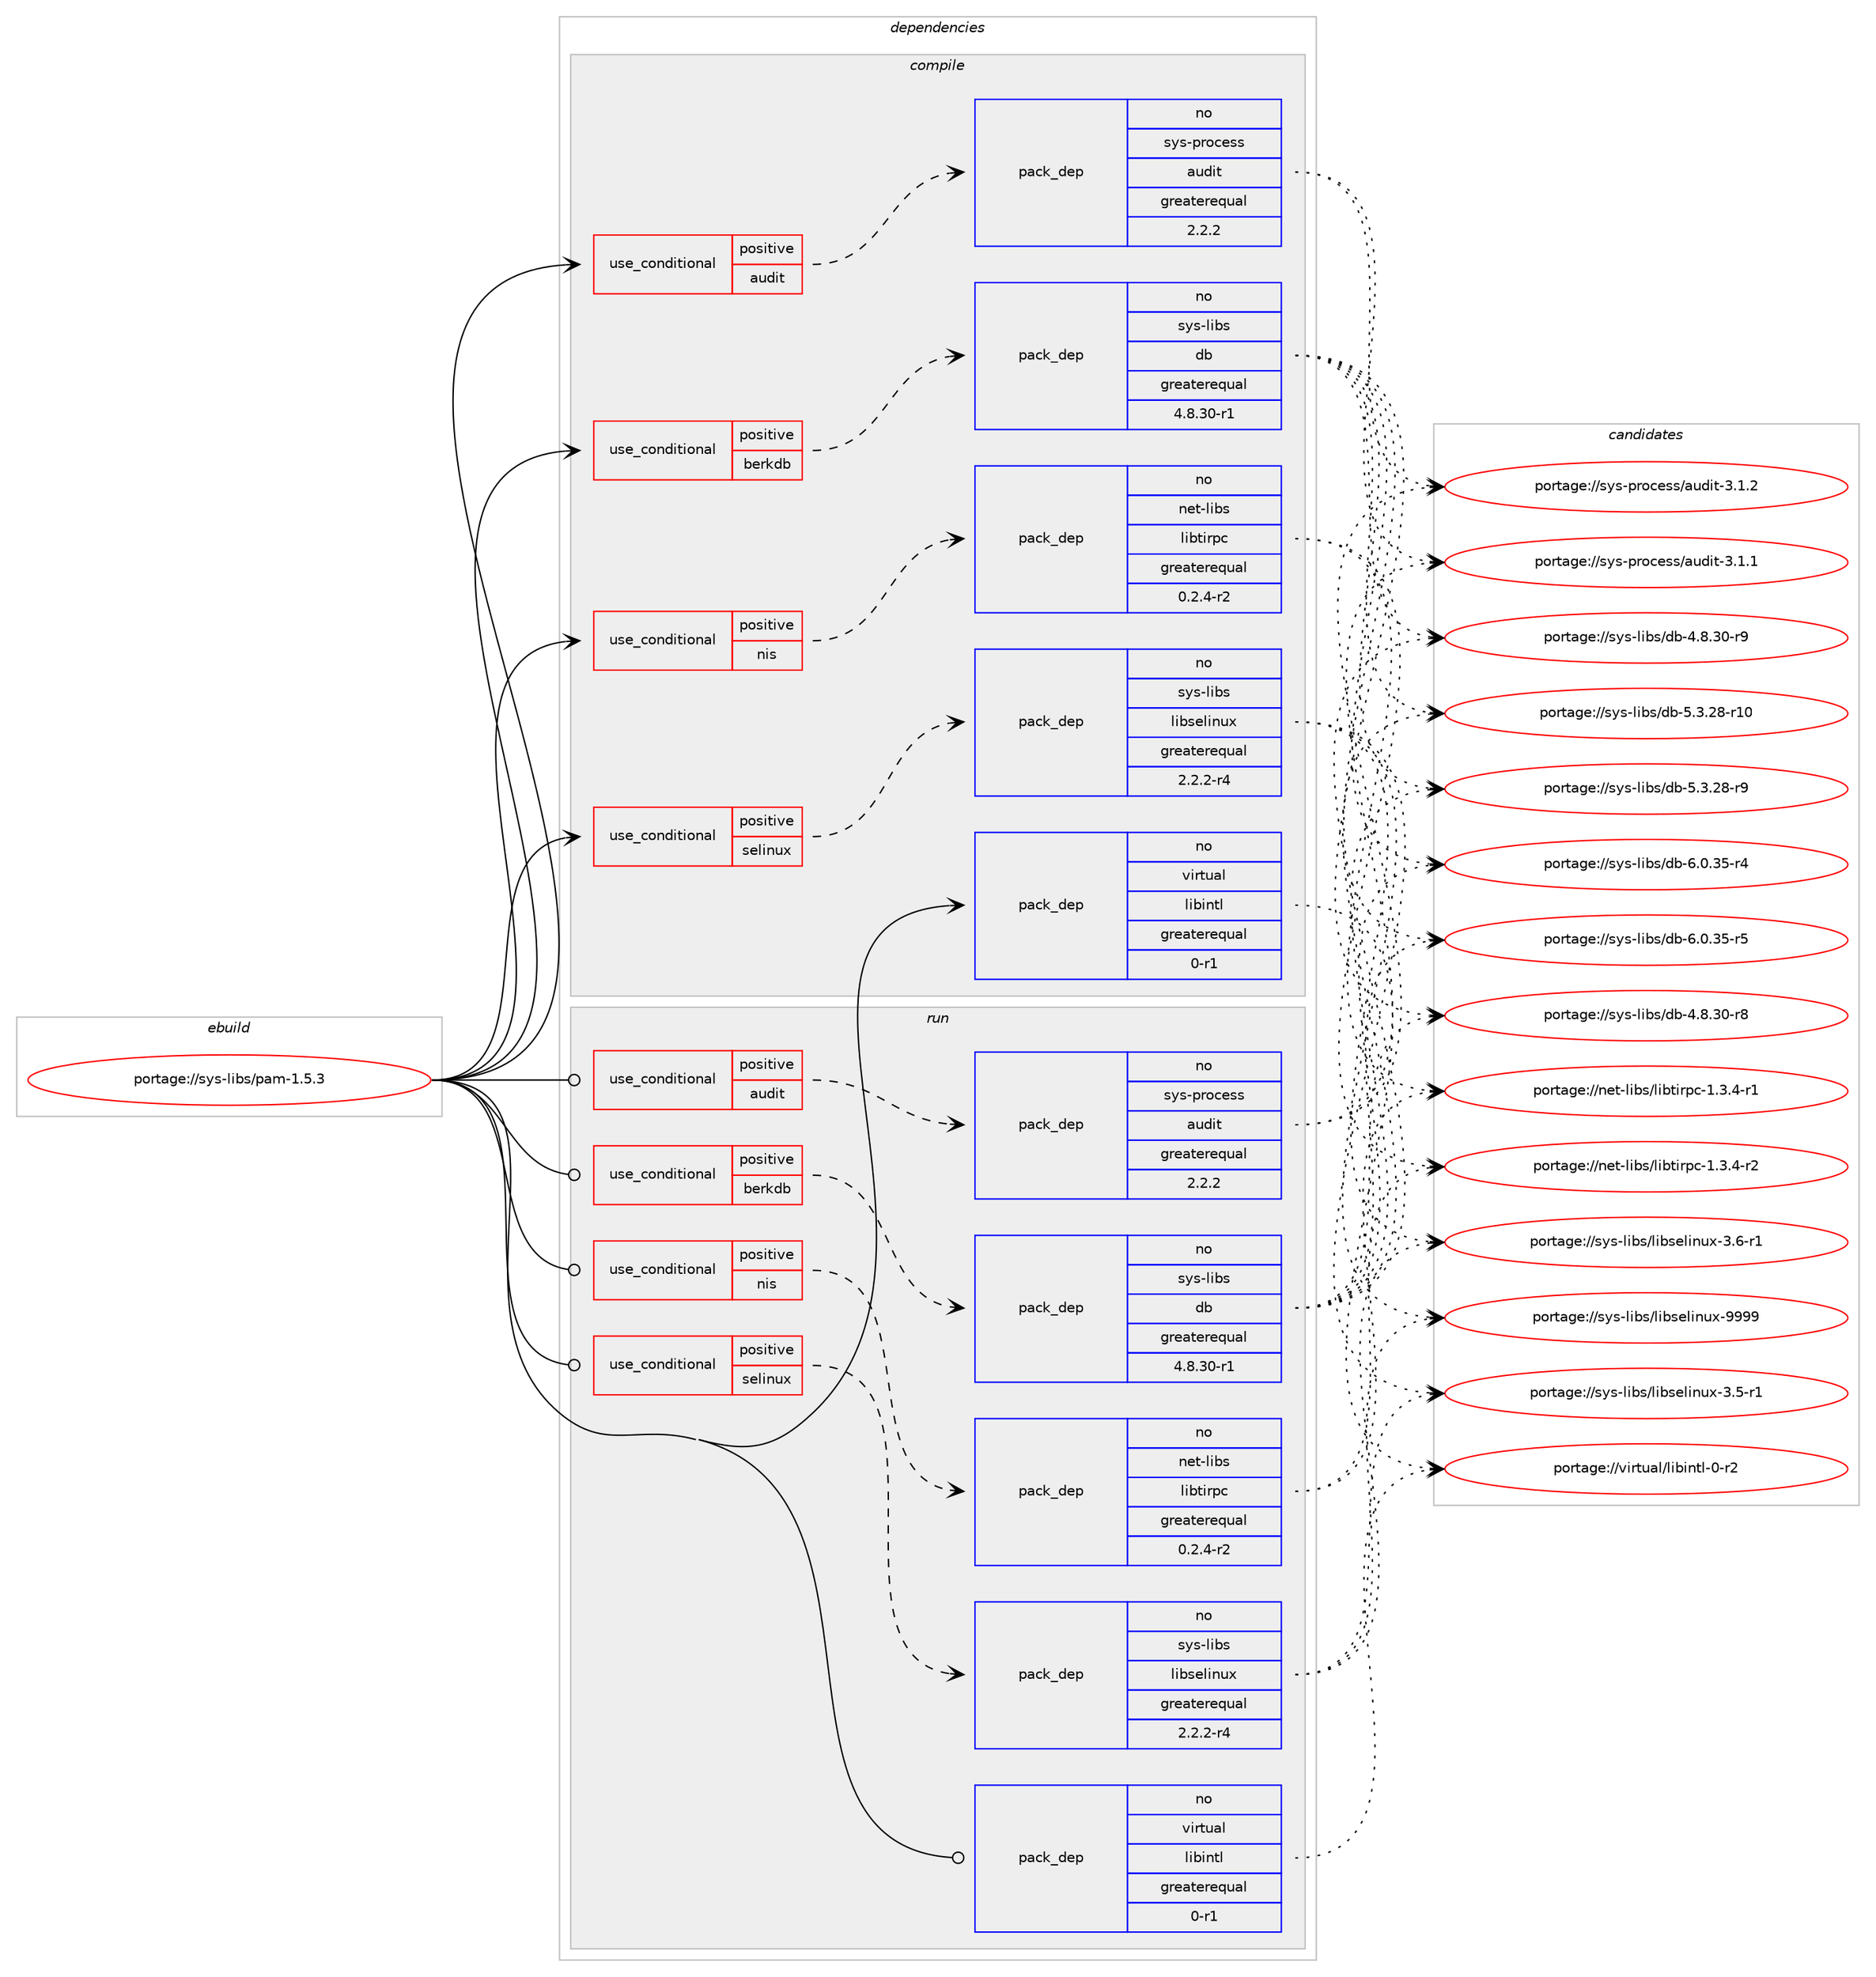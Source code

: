 digraph prolog {

# *************
# Graph options
# *************

newrank=true;
concentrate=true;
compound=true;
graph [rankdir=LR,fontname=Helvetica,fontsize=10,ranksep=1.5];#, ranksep=2.5, nodesep=0.2];
edge  [arrowhead=vee];
node  [fontname=Helvetica,fontsize=10];

# **********
# The ebuild
# **********

subgraph cluster_leftcol {
color=gray;
rank=same;
label=<<i>ebuild</i>>;
id [label="portage://sys-libs/pam-1.5.3", color=red, width=4, href="../sys-libs/pam-1.5.3.svg"];
}

# ****************
# The dependencies
# ****************

subgraph cluster_midcol {
color=gray;
label=<<i>dependencies</i>>;
subgraph cluster_compile {
fillcolor="#eeeeee";
style=filled;
label=<<i>compile</i>>;
subgraph cond6227 {
dependency8641 [label=<<TABLE BORDER="0" CELLBORDER="1" CELLSPACING="0" CELLPADDING="4"><TR><TD ROWSPAN="3" CELLPADDING="10">use_conditional</TD></TR><TR><TD>positive</TD></TR><TR><TD>audit</TD></TR></TABLE>>, shape=none, color=red];
subgraph pack2329 {
dependency8642 [label=<<TABLE BORDER="0" CELLBORDER="1" CELLSPACING="0" CELLPADDING="4" WIDTH="220"><TR><TD ROWSPAN="6" CELLPADDING="30">pack_dep</TD></TR><TR><TD WIDTH="110">no</TD></TR><TR><TD>sys-process</TD></TR><TR><TD>audit</TD></TR><TR><TD>greaterequal</TD></TR><TR><TD>2.2.2</TD></TR></TABLE>>, shape=none, color=blue];
}
dependency8641:e -> dependency8642:w [weight=20,style="dashed",arrowhead="vee"];
}
id:e -> dependency8641:w [weight=20,style="solid",arrowhead="vee"];
subgraph cond6228 {
dependency8643 [label=<<TABLE BORDER="0" CELLBORDER="1" CELLSPACING="0" CELLPADDING="4"><TR><TD ROWSPAN="3" CELLPADDING="10">use_conditional</TD></TR><TR><TD>positive</TD></TR><TR><TD>berkdb</TD></TR></TABLE>>, shape=none, color=red];
subgraph pack2330 {
dependency8644 [label=<<TABLE BORDER="0" CELLBORDER="1" CELLSPACING="0" CELLPADDING="4" WIDTH="220"><TR><TD ROWSPAN="6" CELLPADDING="30">pack_dep</TD></TR><TR><TD WIDTH="110">no</TD></TR><TR><TD>sys-libs</TD></TR><TR><TD>db</TD></TR><TR><TD>greaterequal</TD></TR><TR><TD>4.8.30-r1</TD></TR></TABLE>>, shape=none, color=blue];
}
dependency8643:e -> dependency8644:w [weight=20,style="dashed",arrowhead="vee"];
}
id:e -> dependency8643:w [weight=20,style="solid",arrowhead="vee"];
subgraph cond6229 {
dependency8645 [label=<<TABLE BORDER="0" CELLBORDER="1" CELLSPACING="0" CELLPADDING="4"><TR><TD ROWSPAN="3" CELLPADDING="10">use_conditional</TD></TR><TR><TD>positive</TD></TR><TR><TD>nis</TD></TR></TABLE>>, shape=none, color=red];
# *** BEGIN UNKNOWN DEPENDENCY TYPE (TODO) ***
# dependency8645 -> package_dependency(portage://sys-libs/pam-1.5.3,install,no,net-libs,libnsl,none,[,,],any_same_slot,[use(optenable(abi_x86_32),negative),use(optenable(abi_x86_64),negative),use(optenable(abi_x86_x32),negative),use(optenable(abi_mips_n32),negative),use(optenable(abi_mips_n64),negative),use(optenable(abi_mips_o32),negative),use(optenable(abi_s390_32),negative),use(optenable(abi_s390_64),negative)])
# *** END UNKNOWN DEPENDENCY TYPE (TODO) ***

subgraph pack2331 {
dependency8646 [label=<<TABLE BORDER="0" CELLBORDER="1" CELLSPACING="0" CELLPADDING="4" WIDTH="220"><TR><TD ROWSPAN="6" CELLPADDING="30">pack_dep</TD></TR><TR><TD WIDTH="110">no</TD></TR><TR><TD>net-libs</TD></TR><TR><TD>libtirpc</TD></TR><TR><TD>greaterequal</TD></TR><TR><TD>0.2.4-r2</TD></TR></TABLE>>, shape=none, color=blue];
}
dependency8645:e -> dependency8646:w [weight=20,style="dashed",arrowhead="vee"];
}
id:e -> dependency8645:w [weight=20,style="solid",arrowhead="vee"];
subgraph cond6230 {
dependency8647 [label=<<TABLE BORDER="0" CELLBORDER="1" CELLSPACING="0" CELLPADDING="4"><TR><TD ROWSPAN="3" CELLPADDING="10">use_conditional</TD></TR><TR><TD>positive</TD></TR><TR><TD>selinux</TD></TR></TABLE>>, shape=none, color=red];
subgraph pack2332 {
dependency8648 [label=<<TABLE BORDER="0" CELLBORDER="1" CELLSPACING="0" CELLPADDING="4" WIDTH="220"><TR><TD ROWSPAN="6" CELLPADDING="30">pack_dep</TD></TR><TR><TD WIDTH="110">no</TD></TR><TR><TD>sys-libs</TD></TR><TR><TD>libselinux</TD></TR><TR><TD>greaterequal</TD></TR><TR><TD>2.2.2-r4</TD></TR></TABLE>>, shape=none, color=blue];
}
dependency8647:e -> dependency8648:w [weight=20,style="dashed",arrowhead="vee"];
}
id:e -> dependency8647:w [weight=20,style="solid",arrowhead="vee"];
# *** BEGIN UNKNOWN DEPENDENCY TYPE (TODO) ***
# id -> package_dependency(portage://sys-libs/pam-1.5.3,install,no,virtual,libcrypt,none,[,,],any_same_slot,[use(optenable(abi_x86_32),negative),use(optenable(abi_x86_64),negative),use(optenable(abi_x86_x32),negative),use(optenable(abi_mips_n32),negative),use(optenable(abi_mips_n64),negative),use(optenable(abi_mips_o32),negative),use(optenable(abi_s390_32),negative),use(optenable(abi_s390_64),negative)])
# *** END UNKNOWN DEPENDENCY TYPE (TODO) ***

subgraph pack2333 {
dependency8649 [label=<<TABLE BORDER="0" CELLBORDER="1" CELLSPACING="0" CELLPADDING="4" WIDTH="220"><TR><TD ROWSPAN="6" CELLPADDING="30">pack_dep</TD></TR><TR><TD WIDTH="110">no</TD></TR><TR><TD>virtual</TD></TR><TR><TD>libintl</TD></TR><TR><TD>greaterequal</TD></TR><TR><TD>0-r1</TD></TR></TABLE>>, shape=none, color=blue];
}
id:e -> dependency8649:w [weight=20,style="solid",arrowhead="vee"];
}
subgraph cluster_compileandrun {
fillcolor="#eeeeee";
style=filled;
label=<<i>compile and run</i>>;
}
subgraph cluster_run {
fillcolor="#eeeeee";
style=filled;
label=<<i>run</i>>;
subgraph cond6231 {
dependency8650 [label=<<TABLE BORDER="0" CELLBORDER="1" CELLSPACING="0" CELLPADDING="4"><TR><TD ROWSPAN="3" CELLPADDING="10">use_conditional</TD></TR><TR><TD>positive</TD></TR><TR><TD>audit</TD></TR></TABLE>>, shape=none, color=red];
subgraph pack2334 {
dependency8651 [label=<<TABLE BORDER="0" CELLBORDER="1" CELLSPACING="0" CELLPADDING="4" WIDTH="220"><TR><TD ROWSPAN="6" CELLPADDING="30">pack_dep</TD></TR><TR><TD WIDTH="110">no</TD></TR><TR><TD>sys-process</TD></TR><TR><TD>audit</TD></TR><TR><TD>greaterequal</TD></TR><TR><TD>2.2.2</TD></TR></TABLE>>, shape=none, color=blue];
}
dependency8650:e -> dependency8651:w [weight=20,style="dashed",arrowhead="vee"];
}
id:e -> dependency8650:w [weight=20,style="solid",arrowhead="odot"];
subgraph cond6232 {
dependency8652 [label=<<TABLE BORDER="0" CELLBORDER="1" CELLSPACING="0" CELLPADDING="4"><TR><TD ROWSPAN="3" CELLPADDING="10">use_conditional</TD></TR><TR><TD>positive</TD></TR><TR><TD>berkdb</TD></TR></TABLE>>, shape=none, color=red];
subgraph pack2335 {
dependency8653 [label=<<TABLE BORDER="0" CELLBORDER="1" CELLSPACING="0" CELLPADDING="4" WIDTH="220"><TR><TD ROWSPAN="6" CELLPADDING="30">pack_dep</TD></TR><TR><TD WIDTH="110">no</TD></TR><TR><TD>sys-libs</TD></TR><TR><TD>db</TD></TR><TR><TD>greaterequal</TD></TR><TR><TD>4.8.30-r1</TD></TR></TABLE>>, shape=none, color=blue];
}
dependency8652:e -> dependency8653:w [weight=20,style="dashed",arrowhead="vee"];
}
id:e -> dependency8652:w [weight=20,style="solid",arrowhead="odot"];
subgraph cond6233 {
dependency8654 [label=<<TABLE BORDER="0" CELLBORDER="1" CELLSPACING="0" CELLPADDING="4"><TR><TD ROWSPAN="3" CELLPADDING="10">use_conditional</TD></TR><TR><TD>positive</TD></TR><TR><TD>nis</TD></TR></TABLE>>, shape=none, color=red];
# *** BEGIN UNKNOWN DEPENDENCY TYPE (TODO) ***
# dependency8654 -> package_dependency(portage://sys-libs/pam-1.5.3,run,no,net-libs,libnsl,none,[,,],any_same_slot,[use(optenable(abi_x86_32),negative),use(optenable(abi_x86_64),negative),use(optenable(abi_x86_x32),negative),use(optenable(abi_mips_n32),negative),use(optenable(abi_mips_n64),negative),use(optenable(abi_mips_o32),negative),use(optenable(abi_s390_32),negative),use(optenable(abi_s390_64),negative)])
# *** END UNKNOWN DEPENDENCY TYPE (TODO) ***

subgraph pack2336 {
dependency8655 [label=<<TABLE BORDER="0" CELLBORDER="1" CELLSPACING="0" CELLPADDING="4" WIDTH="220"><TR><TD ROWSPAN="6" CELLPADDING="30">pack_dep</TD></TR><TR><TD WIDTH="110">no</TD></TR><TR><TD>net-libs</TD></TR><TR><TD>libtirpc</TD></TR><TR><TD>greaterequal</TD></TR><TR><TD>0.2.4-r2</TD></TR></TABLE>>, shape=none, color=blue];
}
dependency8654:e -> dependency8655:w [weight=20,style="dashed",arrowhead="vee"];
}
id:e -> dependency8654:w [weight=20,style="solid",arrowhead="odot"];
subgraph cond6234 {
dependency8656 [label=<<TABLE BORDER="0" CELLBORDER="1" CELLSPACING="0" CELLPADDING="4"><TR><TD ROWSPAN="3" CELLPADDING="10">use_conditional</TD></TR><TR><TD>positive</TD></TR><TR><TD>selinux</TD></TR></TABLE>>, shape=none, color=red];
subgraph pack2337 {
dependency8657 [label=<<TABLE BORDER="0" CELLBORDER="1" CELLSPACING="0" CELLPADDING="4" WIDTH="220"><TR><TD ROWSPAN="6" CELLPADDING="30">pack_dep</TD></TR><TR><TD WIDTH="110">no</TD></TR><TR><TD>sys-libs</TD></TR><TR><TD>libselinux</TD></TR><TR><TD>greaterequal</TD></TR><TR><TD>2.2.2-r4</TD></TR></TABLE>>, shape=none, color=blue];
}
dependency8656:e -> dependency8657:w [weight=20,style="dashed",arrowhead="vee"];
}
id:e -> dependency8656:w [weight=20,style="solid",arrowhead="odot"];
# *** BEGIN UNKNOWN DEPENDENCY TYPE (TODO) ***
# id -> package_dependency(portage://sys-libs/pam-1.5.3,run,no,virtual,libcrypt,none,[,,],any_same_slot,[use(optenable(abi_x86_32),negative),use(optenable(abi_x86_64),negative),use(optenable(abi_x86_x32),negative),use(optenable(abi_mips_n32),negative),use(optenable(abi_mips_n64),negative),use(optenable(abi_mips_o32),negative),use(optenable(abi_s390_32),negative),use(optenable(abi_s390_64),negative)])
# *** END UNKNOWN DEPENDENCY TYPE (TODO) ***

subgraph pack2338 {
dependency8658 [label=<<TABLE BORDER="0" CELLBORDER="1" CELLSPACING="0" CELLPADDING="4" WIDTH="220"><TR><TD ROWSPAN="6" CELLPADDING="30">pack_dep</TD></TR><TR><TD WIDTH="110">no</TD></TR><TR><TD>virtual</TD></TR><TR><TD>libintl</TD></TR><TR><TD>greaterequal</TD></TR><TR><TD>0-r1</TD></TR></TABLE>>, shape=none, color=blue];
}
id:e -> dependency8658:w [weight=20,style="solid",arrowhead="odot"];
}
}

# **************
# The candidates
# **************

subgraph cluster_choices {
rank=same;
color=gray;
label=<<i>candidates</i>>;

subgraph choice2329 {
color=black;
nodesep=1;
choice11512111545112114111991011151154797117100105116455146494649 [label="portage://sys-process/audit-3.1.1", color=red, width=4,href="../sys-process/audit-3.1.1.svg"];
choice11512111545112114111991011151154797117100105116455146494650 [label="portage://sys-process/audit-3.1.2", color=red, width=4,href="../sys-process/audit-3.1.2.svg"];
dependency8642:e -> choice11512111545112114111991011151154797117100105116455146494649:w [style=dotted,weight="100"];
dependency8642:e -> choice11512111545112114111991011151154797117100105116455146494650:w [style=dotted,weight="100"];
}
subgraph choice2330 {
color=black;
nodesep=1;
choice11512111545108105981154710098455246564651484511456 [label="portage://sys-libs/db-4.8.30-r8", color=red, width=4,href="../sys-libs/db-4.8.30-r8.svg"];
choice11512111545108105981154710098455246564651484511457 [label="portage://sys-libs/db-4.8.30-r9", color=red, width=4,href="../sys-libs/db-4.8.30-r9.svg"];
choice1151211154510810598115471009845534651465056451144948 [label="portage://sys-libs/db-5.3.28-r10", color=red, width=4,href="../sys-libs/db-5.3.28-r10.svg"];
choice11512111545108105981154710098455346514650564511457 [label="portage://sys-libs/db-5.3.28-r9", color=red, width=4,href="../sys-libs/db-5.3.28-r9.svg"];
choice11512111545108105981154710098455446484651534511452 [label="portage://sys-libs/db-6.0.35-r4", color=red, width=4,href="../sys-libs/db-6.0.35-r4.svg"];
choice11512111545108105981154710098455446484651534511453 [label="portage://sys-libs/db-6.0.35-r5", color=red, width=4,href="../sys-libs/db-6.0.35-r5.svg"];
dependency8644:e -> choice11512111545108105981154710098455246564651484511456:w [style=dotted,weight="100"];
dependency8644:e -> choice11512111545108105981154710098455246564651484511457:w [style=dotted,weight="100"];
dependency8644:e -> choice1151211154510810598115471009845534651465056451144948:w [style=dotted,weight="100"];
dependency8644:e -> choice11512111545108105981154710098455346514650564511457:w [style=dotted,weight="100"];
dependency8644:e -> choice11512111545108105981154710098455446484651534511452:w [style=dotted,weight="100"];
dependency8644:e -> choice11512111545108105981154710098455446484651534511453:w [style=dotted,weight="100"];
}
subgraph choice2331 {
color=black;
nodesep=1;
choice11010111645108105981154710810598116105114112994549465146524511449 [label="portage://net-libs/libtirpc-1.3.4-r1", color=red, width=4,href="../net-libs/libtirpc-1.3.4-r1.svg"];
choice11010111645108105981154710810598116105114112994549465146524511450 [label="portage://net-libs/libtirpc-1.3.4-r2", color=red, width=4,href="../net-libs/libtirpc-1.3.4-r2.svg"];
dependency8646:e -> choice11010111645108105981154710810598116105114112994549465146524511449:w [style=dotted,weight="100"];
dependency8646:e -> choice11010111645108105981154710810598116105114112994549465146524511450:w [style=dotted,weight="100"];
}
subgraph choice2332 {
color=black;
nodesep=1;
choice11512111545108105981154710810598115101108105110117120455146534511449 [label="portage://sys-libs/libselinux-3.5-r1", color=red, width=4,href="../sys-libs/libselinux-3.5-r1.svg"];
choice11512111545108105981154710810598115101108105110117120455146544511449 [label="portage://sys-libs/libselinux-3.6-r1", color=red, width=4,href="../sys-libs/libselinux-3.6-r1.svg"];
choice115121115451081059811547108105981151011081051101171204557575757 [label="portage://sys-libs/libselinux-9999", color=red, width=4,href="../sys-libs/libselinux-9999.svg"];
dependency8648:e -> choice11512111545108105981154710810598115101108105110117120455146534511449:w [style=dotted,weight="100"];
dependency8648:e -> choice11512111545108105981154710810598115101108105110117120455146544511449:w [style=dotted,weight="100"];
dependency8648:e -> choice115121115451081059811547108105981151011081051101171204557575757:w [style=dotted,weight="100"];
}
subgraph choice2333 {
color=black;
nodesep=1;
choice11810511411611797108471081059810511011610845484511450 [label="portage://virtual/libintl-0-r2", color=red, width=4,href="../virtual/libintl-0-r2.svg"];
dependency8649:e -> choice11810511411611797108471081059810511011610845484511450:w [style=dotted,weight="100"];
}
subgraph choice2334 {
color=black;
nodesep=1;
choice11512111545112114111991011151154797117100105116455146494649 [label="portage://sys-process/audit-3.1.1", color=red, width=4,href="../sys-process/audit-3.1.1.svg"];
choice11512111545112114111991011151154797117100105116455146494650 [label="portage://sys-process/audit-3.1.2", color=red, width=4,href="../sys-process/audit-3.1.2.svg"];
dependency8651:e -> choice11512111545112114111991011151154797117100105116455146494649:w [style=dotted,weight="100"];
dependency8651:e -> choice11512111545112114111991011151154797117100105116455146494650:w [style=dotted,weight="100"];
}
subgraph choice2335 {
color=black;
nodesep=1;
choice11512111545108105981154710098455246564651484511456 [label="portage://sys-libs/db-4.8.30-r8", color=red, width=4,href="../sys-libs/db-4.8.30-r8.svg"];
choice11512111545108105981154710098455246564651484511457 [label="portage://sys-libs/db-4.8.30-r9", color=red, width=4,href="../sys-libs/db-4.8.30-r9.svg"];
choice1151211154510810598115471009845534651465056451144948 [label="portage://sys-libs/db-5.3.28-r10", color=red, width=4,href="../sys-libs/db-5.3.28-r10.svg"];
choice11512111545108105981154710098455346514650564511457 [label="portage://sys-libs/db-5.3.28-r9", color=red, width=4,href="../sys-libs/db-5.3.28-r9.svg"];
choice11512111545108105981154710098455446484651534511452 [label="portage://sys-libs/db-6.0.35-r4", color=red, width=4,href="../sys-libs/db-6.0.35-r4.svg"];
choice11512111545108105981154710098455446484651534511453 [label="portage://sys-libs/db-6.0.35-r5", color=red, width=4,href="../sys-libs/db-6.0.35-r5.svg"];
dependency8653:e -> choice11512111545108105981154710098455246564651484511456:w [style=dotted,weight="100"];
dependency8653:e -> choice11512111545108105981154710098455246564651484511457:w [style=dotted,weight="100"];
dependency8653:e -> choice1151211154510810598115471009845534651465056451144948:w [style=dotted,weight="100"];
dependency8653:e -> choice11512111545108105981154710098455346514650564511457:w [style=dotted,weight="100"];
dependency8653:e -> choice11512111545108105981154710098455446484651534511452:w [style=dotted,weight="100"];
dependency8653:e -> choice11512111545108105981154710098455446484651534511453:w [style=dotted,weight="100"];
}
subgraph choice2336 {
color=black;
nodesep=1;
choice11010111645108105981154710810598116105114112994549465146524511449 [label="portage://net-libs/libtirpc-1.3.4-r1", color=red, width=4,href="../net-libs/libtirpc-1.3.4-r1.svg"];
choice11010111645108105981154710810598116105114112994549465146524511450 [label="portage://net-libs/libtirpc-1.3.4-r2", color=red, width=4,href="../net-libs/libtirpc-1.3.4-r2.svg"];
dependency8655:e -> choice11010111645108105981154710810598116105114112994549465146524511449:w [style=dotted,weight="100"];
dependency8655:e -> choice11010111645108105981154710810598116105114112994549465146524511450:w [style=dotted,weight="100"];
}
subgraph choice2337 {
color=black;
nodesep=1;
choice11512111545108105981154710810598115101108105110117120455146534511449 [label="portage://sys-libs/libselinux-3.5-r1", color=red, width=4,href="../sys-libs/libselinux-3.5-r1.svg"];
choice11512111545108105981154710810598115101108105110117120455146544511449 [label="portage://sys-libs/libselinux-3.6-r1", color=red, width=4,href="../sys-libs/libselinux-3.6-r1.svg"];
choice115121115451081059811547108105981151011081051101171204557575757 [label="portage://sys-libs/libselinux-9999", color=red, width=4,href="../sys-libs/libselinux-9999.svg"];
dependency8657:e -> choice11512111545108105981154710810598115101108105110117120455146534511449:w [style=dotted,weight="100"];
dependency8657:e -> choice11512111545108105981154710810598115101108105110117120455146544511449:w [style=dotted,weight="100"];
dependency8657:e -> choice115121115451081059811547108105981151011081051101171204557575757:w [style=dotted,weight="100"];
}
subgraph choice2338 {
color=black;
nodesep=1;
choice11810511411611797108471081059810511011610845484511450 [label="portage://virtual/libintl-0-r2", color=red, width=4,href="../virtual/libintl-0-r2.svg"];
dependency8658:e -> choice11810511411611797108471081059810511011610845484511450:w [style=dotted,weight="100"];
}
}

}
